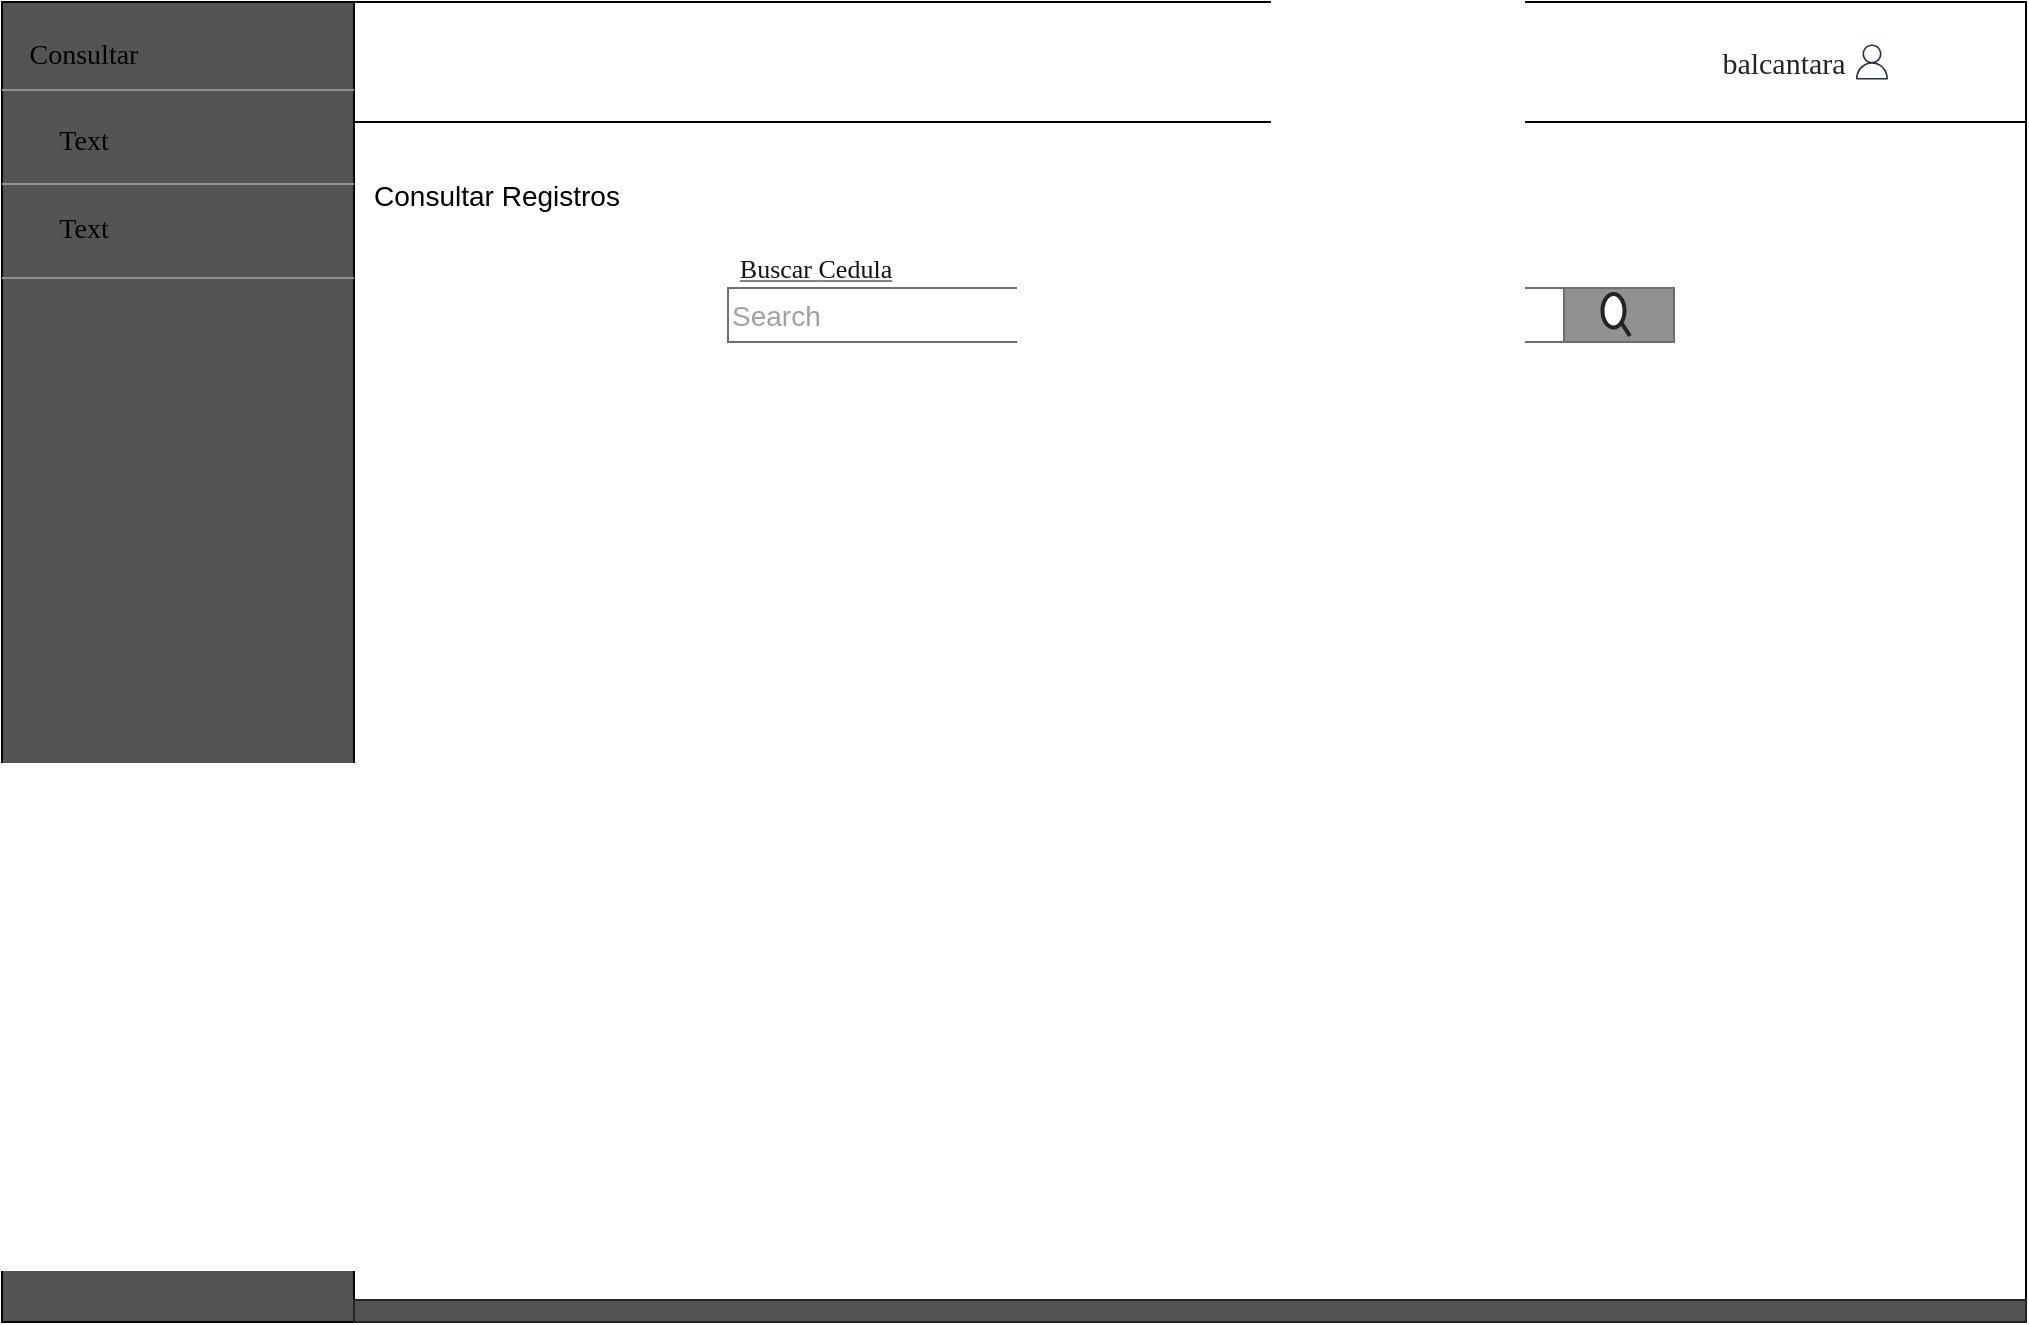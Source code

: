 <mxfile version="15.5.4" type="github">
  <diagram id="nnV6EA0MDo6wHBtzFhtK" name="Page-1">
    <mxGraphModel dx="1422" dy="794" grid="1" gridSize="11" guides="1" tooltips="1" connect="1" arrows="1" fold="1" page="1" pageScale="1" pageWidth="1400" pageHeight="850" math="0" shadow="0">
      <root>
        <mxCell id="0" />
        <mxCell id="1" parent="0" />
        <mxCell id="QFcDTs5_IMO44881ND-N-2" value="" style="rounded=0;whiteSpace=wrap;html=1;fillColor=#545454;fontColor=#212529;" vertex="1" parent="1">
          <mxGeometry width="176" height="660" as="geometry" />
        </mxCell>
        <mxCell id="QFcDTs5_IMO44881ND-N-3" value="" style="rounded=0;whiteSpace=wrap;html=1;fontColor=#F2F2F2;" vertex="1" parent="1">
          <mxGeometry x="176" width="836" height="660" as="geometry" />
        </mxCell>
        <mxCell id="QFcDTs5_IMO44881ND-N-33" value="" style="rounded=0;whiteSpace=wrap;html=1;fontSize=15;fontColor=#D6D6D6;fillColor=#FFFFFF;" vertex="1" parent="1">
          <mxGeometry x="176" width="836" height="60" as="geometry" />
        </mxCell>
        <mxCell id="QFcDTs5_IMO44881ND-N-43" value="" style="sketch=0;outlineConnect=0;fontColor=#232F3E;gradientColor=none;strokeColor=#232F3E;fillColor=#ffffff;dashed=0;verticalLabelPosition=bottom;verticalAlign=top;align=center;html=1;fontSize=12;fontStyle=0;aspect=fixed;shape=mxgraph.aws4.resourceIcon;resIcon=mxgraph.aws4.user;" vertex="1" parent="1">
          <mxGeometry x="924" y="19" width="22" height="22" as="geometry" />
        </mxCell>
        <mxCell id="QFcDTs5_IMO44881ND-N-44" value="balcantara" style="text;html=1;strokeColor=none;fillColor=none;align=center;verticalAlign=middle;whiteSpace=wrap;rounded=0;fontSize=15;fontColor=#212529;fontFamily=Times New Roman;" vertex="1" parent="1">
          <mxGeometry x="858" y="15.5" width="66" height="29" as="geometry" />
        </mxCell>
        <mxCell id="QFcDTs5_IMO44881ND-N-46" value="Search" style="rounded=0;whiteSpace=wrap;html=1;fontSize=14;fontColor=#A1A1A1;strokeColor=#6E6E6E;fillColor=#FFFFFF;labelPosition=center;verticalLabelPosition=middle;align=left;verticalAlign=middle;" vertex="1" parent="1">
          <mxGeometry x="363" y="143" width="418" height="27" as="geometry" />
        </mxCell>
        <mxCell id="QFcDTs5_IMO44881ND-N-47" value="" style="rounded=0;whiteSpace=wrap;html=1;fontSize=14;fontColor=#212529;strokeColor=#6E6E6E;fillColor=#919191;" vertex="1" parent="1">
          <mxGeometry x="781" y="143" width="55" height="27" as="geometry" />
        </mxCell>
        <mxCell id="QFcDTs5_IMO44881ND-N-45" value="" style="html=1;verticalLabelPosition=bottom;align=center;labelBackgroundColor=#ffffff;verticalAlign=top;strokeWidth=2;strokeColor=#212529;shadow=0;dashed=0;shape=mxgraph.ios7.icons.looking_glass;fontSize=14;fontColor=#212529;fillColor=#FFFFFF;" vertex="1" parent="1">
          <mxGeometry x="800.25" y="146" width="13.75" height="21" as="geometry" />
        </mxCell>
        <mxCell id="QFcDTs5_IMO44881ND-N-48" value="&lt;font color=&quot;#000000&quot;&gt;Consultar Registros&lt;/font&gt;" style="text;html=1;strokeColor=none;fillColor=none;align=center;verticalAlign=middle;whiteSpace=wrap;rounded=0;fontSize=14;fontColor=#A1A1A1;" vertex="1" parent="1">
          <mxGeometry x="176" y="77" width="143" height="39" as="geometry" />
        </mxCell>
        <mxCell id="QFcDTs5_IMO44881ND-N-49" value="" style="endArrow=none;html=1;rounded=0;fontSize=17;fontColor=#000000;strokeColor=#919191;fillColor=#C9C9C9;" edge="1" parent="1">
          <mxGeometry width="50" height="50" relative="1" as="geometry">
            <mxPoint y="44" as="sourcePoint" />
            <mxPoint x="176" y="44" as="targetPoint" />
          </mxGeometry>
        </mxCell>
        <mxCell id="QFcDTs5_IMO44881ND-N-50" value="" style="endArrow=none;html=1;rounded=0;fontSize=17;fontColor=#000000;strokeColor=#919191;fillColor=#C9C9C9;entryX=1;entryY=0.209;entryDx=0;entryDy=0;entryPerimeter=0;" edge="1" parent="1" target="QFcDTs5_IMO44881ND-N-2">
          <mxGeometry width="50" height="50" relative="1" as="geometry">
            <mxPoint y="138" as="sourcePoint" />
            <mxPoint x="50" y="88" as="targetPoint" />
          </mxGeometry>
        </mxCell>
        <mxCell id="QFcDTs5_IMO44881ND-N-51" value="" style="endArrow=none;html=1;rounded=0;fontSize=17;fontColor=#000000;strokeColor=#919191;fillColor=#C9C9C9;" edge="1" parent="1" target="QFcDTs5_IMO44881ND-N-2">
          <mxGeometry width="50" height="50" relative="1" as="geometry">
            <mxPoint y="91" as="sourcePoint" />
            <mxPoint x="50" y="41" as="targetPoint" />
            <Array as="points">
              <mxPoint x="176" y="91" />
            </Array>
          </mxGeometry>
        </mxCell>
        <mxCell id="QFcDTs5_IMO44881ND-N-52" value="&lt;font style=&quot;font-size: 14px&quot; face=&quot;Times New Roman&quot;&gt;Consultar&lt;/font&gt;" style="text;html=1;strokeColor=none;fillColor=none;align=center;verticalAlign=middle;whiteSpace=wrap;rounded=0;fontSize=17;fontColor=#000000;" vertex="1" parent="1">
          <mxGeometry x="11" y="11" width="60" height="30" as="geometry" />
        </mxCell>
        <mxCell id="QFcDTs5_IMO44881ND-N-53" value="Text" style="text;html=1;strokeColor=none;fillColor=none;align=center;verticalAlign=middle;whiteSpace=wrap;rounded=0;fontFamily=Times New Roman;fontSize=14;fontColor=#000000;" vertex="1" parent="1">
          <mxGeometry x="11" y="99" width="60" height="30" as="geometry" />
        </mxCell>
        <mxCell id="QFcDTs5_IMO44881ND-N-54" value="Text" style="text;html=1;strokeColor=none;fillColor=none;align=center;verticalAlign=middle;whiteSpace=wrap;rounded=0;fontFamily=Times New Roman;fontSize=14;fontColor=#000000;" vertex="1" parent="1">
          <mxGeometry x="11" y="55" width="60" height="30" as="geometry" />
        </mxCell>
        <mxCell id="QFcDTs5_IMO44881ND-N-55" value="" style="shape=image;html=1;verticalAlign=top;verticalLabelPosition=bottom;labelBackgroundColor=#ffffff;imageAspect=0;aspect=fixed;image=https://cdn2.iconfinder.com/data/icons/essential-web-5/50/maximize-expand-large-extensive-increase-128.png;fontFamily=Times New Roman;fontSize=4;fontColor=#000000;strokeColor=#F2F2F2;fillColor=#919191;" vertex="1" parent="1">
          <mxGeometry x="957" y="22.75" width="14.5" height="14.5" as="geometry" />
        </mxCell>
        <mxCell id="QFcDTs5_IMO44881ND-N-59" value="" style="rounded=0;whiteSpace=wrap;html=1;fontFamily=Times New Roman;fontSize=4;fontColor=#828282;strokeColor=#212529;fillColor=#545454;align=left;" vertex="1" parent="1">
          <mxGeometry x="176" y="649" width="836" height="11" as="geometry" />
        </mxCell>
        <mxCell id="QFcDTs5_IMO44881ND-N-60" value="&lt;font style=&quot;font-size: 13px;&quot; color=&quot;#141414&quot;&gt;&lt;font style=&quot;font-size: 13px;&quot;&gt;Buscar &lt;/font&gt;Cedula&lt;/font&gt;" style="text;html=1;strokeColor=none;fillColor=none;align=center;verticalAlign=middle;whiteSpace=wrap;rounded=0;fontFamily=Times New Roman;fontSize=13;fontColor=#828282;fontStyle=4" vertex="1" parent="1">
          <mxGeometry x="341" y="116" width="132" height="33" as="geometry" />
        </mxCell>
      </root>
    </mxGraphModel>
  </diagram>
</mxfile>
